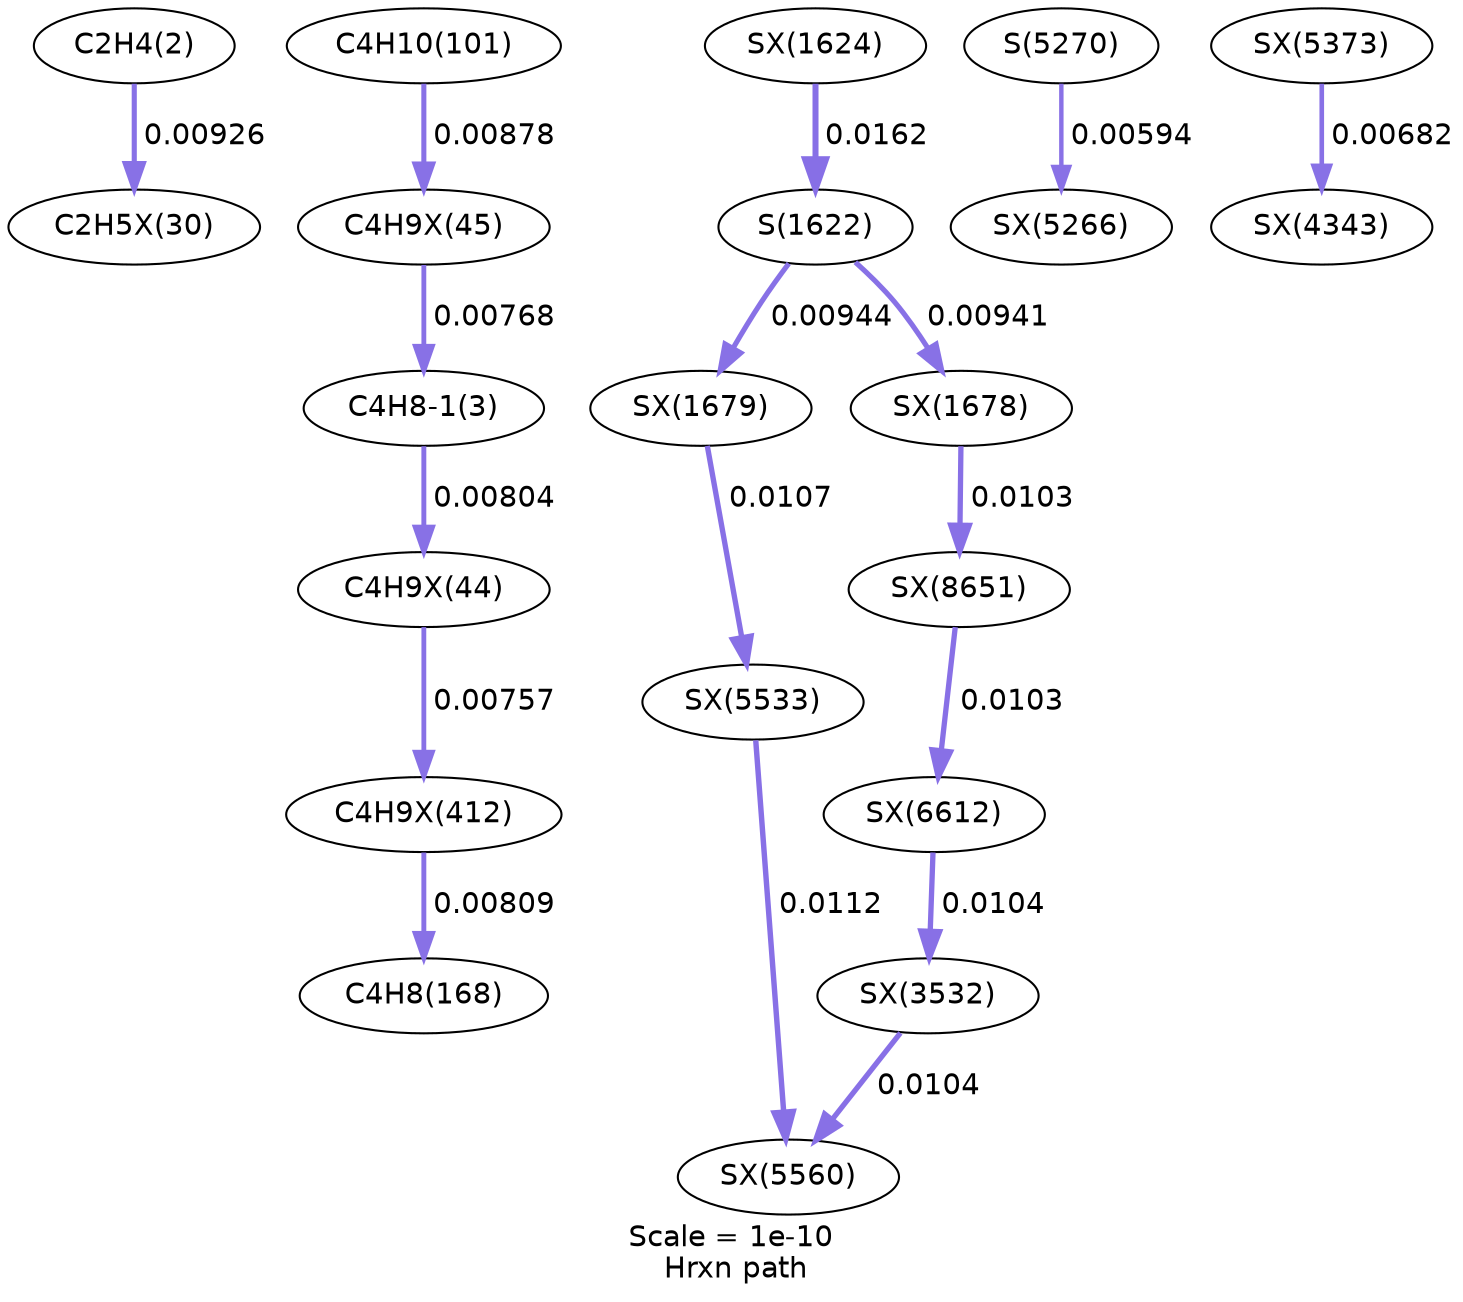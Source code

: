 digraph reaction_paths {
center=1;
s5 -> s57[fontname="Helvetica", style="setlinewidth(2.46)", arrowsize=1.23, color="0.7, 0.509, 0.9"
, label=" 0.00926"];
s65 -> s6[fontname="Helvetica", style="setlinewidth(2.32)", arrowsize=1.16, color="0.7, 0.508, 0.9"
, label=" 0.00768"];
s6 -> s64[fontname="Helvetica", style="setlinewidth(2.36)", arrowsize=1.18, color="0.7, 0.508, 0.9"
, label=" 0.00804"];
s13 -> s65[fontname="Helvetica", style="setlinewidth(2.43)", arrowsize=1.21, color="0.7, 0.509, 0.9"
, label=" 0.00878"];
s64 -> s94[fontname="Helvetica", style="setlinewidth(2.31)", arrowsize=1.16, color="0.7, 0.508, 0.9"
, label=" 0.00757"];
s131 -> s21[fontname="Helvetica", style="setlinewidth(2.89)", arrowsize=1.44, color="0.7, 0.516, 0.9"
, label=" 0.0162"];
s21 -> s133[fontname="Helvetica", style="setlinewidth(2.48)", arrowsize=1.24, color="0.7, 0.509, 0.9"
, label=" 0.00944"];
s21 -> s132[fontname="Helvetica", style="setlinewidth(2.48)", arrowsize=1.24, color="0.7, 0.509, 0.9"
, label=" 0.00941"];
s32 -> s188[fontname="Helvetica", style="setlinewidth(2.13)", arrowsize=1.07, color="0.7, 0.506, 0.9"
, label=" 0.00594"];
s191 -> s180[fontname="Helvetica", style="setlinewidth(2.23)", arrowsize=1.12, color="0.7, 0.507, 0.9"
, label=" 0.00682"];
s133 -> s198[fontname="Helvetica", style="setlinewidth(2.57)", arrowsize=1.29, color="0.7, 0.511, 0.9"
, label=" 0.0107"];
s198 -> s199[fontname="Helvetica", style="setlinewidth(2.61)", arrowsize=1.31, color="0.7, 0.511, 0.9"
, label=" 0.0112"];
s172 -> s199[fontname="Helvetica", style="setlinewidth(2.56)", arrowsize=1.28, color="0.7, 0.51, 0.9"
, label=" 0.0104"];
s220 -> s172[fontname="Helvetica", style="setlinewidth(2.56)", arrowsize=1.28, color="0.7, 0.51, 0.9"
, label=" 0.0104"];
s132 -> s261[fontname="Helvetica", style="setlinewidth(2.55)", arrowsize=1.27, color="0.7, 0.51, 0.9"
, label=" 0.0103"];
s261 -> s220[fontname="Helvetica", style="setlinewidth(2.55)", arrowsize=1.27, color="0.7, 0.51, 0.9"
, label=" 0.0103"];
s94 -> s14[fontname="Helvetica", style="setlinewidth(2.36)", arrowsize=1.18, color="0.7, 0.508, 0.9"
, label=" 0.00809"];
s5 [ fontname="Helvetica", label="C2H4(2)"];
s6 [ fontname="Helvetica", label="C4H8-1(3)"];
s13 [ fontname="Helvetica", label="C4H10(101)"];
s14 [ fontname="Helvetica", label="C4H8(168)"];
s21 [ fontname="Helvetica", label="S(1622)"];
s32 [ fontname="Helvetica", label="S(5270)"];
s57 [ fontname="Helvetica", label="C2H5X(30)"];
s64 [ fontname="Helvetica", label="C4H9X(44)"];
s65 [ fontname="Helvetica", label="C4H9X(45)"];
s94 [ fontname="Helvetica", label="C4H9X(412)"];
s131 [ fontname="Helvetica", label="SX(1624)"];
s132 [ fontname="Helvetica", label="SX(1678)"];
s133 [ fontname="Helvetica", label="SX(1679)"];
s172 [ fontname="Helvetica", label="SX(3532)"];
s180 [ fontname="Helvetica", label="SX(4343)"];
s188 [ fontname="Helvetica", label="SX(5266)"];
s191 [ fontname="Helvetica", label="SX(5373)"];
s198 [ fontname="Helvetica", label="SX(5533)"];
s199 [ fontname="Helvetica", label="SX(5560)"];
s220 [ fontname="Helvetica", label="SX(6612)"];
s261 [ fontname="Helvetica", label="SX(8651)"];
 label = "Scale = 1e-10\l Hrxn path";
 fontname = "Helvetica";
}
